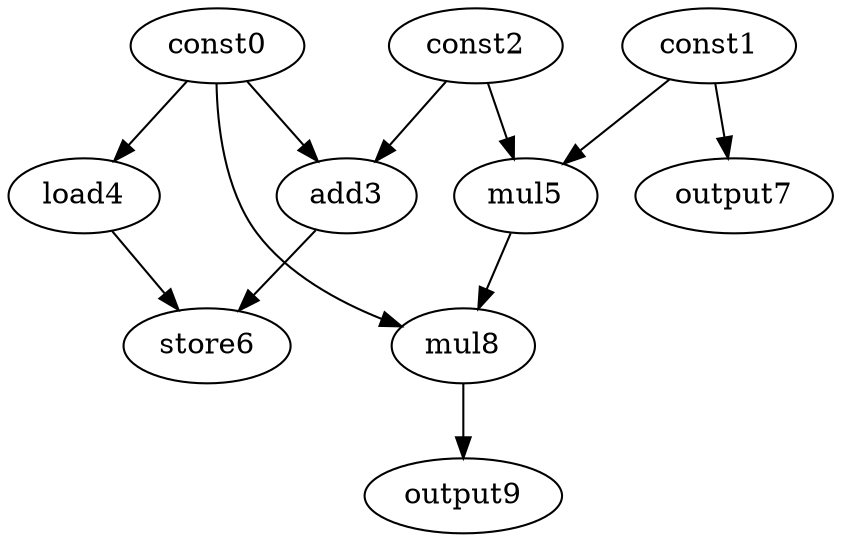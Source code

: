 digraph G { 
const0[opcode=const]; 
const1[opcode=const]; 
const2[opcode=const]; 
add3[opcode=add]; 
load4[opcode=load]; 
mul5[opcode=mul]; 
store6[opcode=store]; 
output7[opcode=output]; 
mul8[opcode=mul]; 
output9[opcode=output]; 
const0->add3[operand=0];
const2->add3[operand=1];
const0->load4[operand=0];
const1->mul5[operand=0];
const2->mul5[operand=1];
const1->output7[operand=0];
add3->store6[operand=0];
load4->store6[operand=1];
const0->mul8[operand=0];
mul5->mul8[operand=1];
mul8->output9[operand=0];
}
